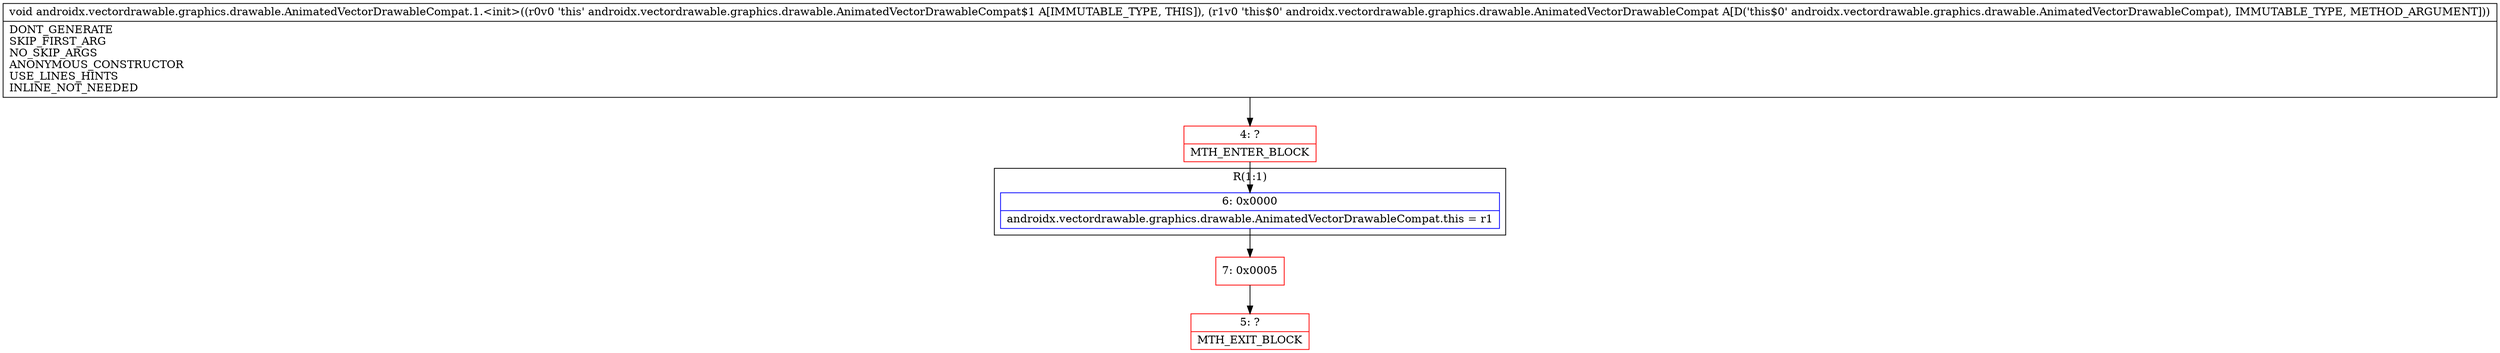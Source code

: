 digraph "CFG forandroidx.vectordrawable.graphics.drawable.AnimatedVectorDrawableCompat.1.\<init\>(Landroidx\/vectordrawable\/graphics\/drawable\/AnimatedVectorDrawableCompat;)V" {
subgraph cluster_Region_477373544 {
label = "R(1:1)";
node [shape=record,color=blue];
Node_6 [shape=record,label="{6\:\ 0x0000|androidx.vectordrawable.graphics.drawable.AnimatedVectorDrawableCompat.this = r1\l}"];
}
Node_4 [shape=record,color=red,label="{4\:\ ?|MTH_ENTER_BLOCK\l}"];
Node_7 [shape=record,color=red,label="{7\:\ 0x0005}"];
Node_5 [shape=record,color=red,label="{5\:\ ?|MTH_EXIT_BLOCK\l}"];
MethodNode[shape=record,label="{void androidx.vectordrawable.graphics.drawable.AnimatedVectorDrawableCompat.1.\<init\>((r0v0 'this' androidx.vectordrawable.graphics.drawable.AnimatedVectorDrawableCompat$1 A[IMMUTABLE_TYPE, THIS]), (r1v0 'this$0' androidx.vectordrawable.graphics.drawable.AnimatedVectorDrawableCompat A[D('this$0' androidx.vectordrawable.graphics.drawable.AnimatedVectorDrawableCompat), IMMUTABLE_TYPE, METHOD_ARGUMENT]))  | DONT_GENERATE\lSKIP_FIRST_ARG\lNO_SKIP_ARGS\lANONYMOUS_CONSTRUCTOR\lUSE_LINES_HINTS\lINLINE_NOT_NEEDED\l}"];
MethodNode -> Node_4;Node_6 -> Node_7;
Node_4 -> Node_6;
Node_7 -> Node_5;
}

